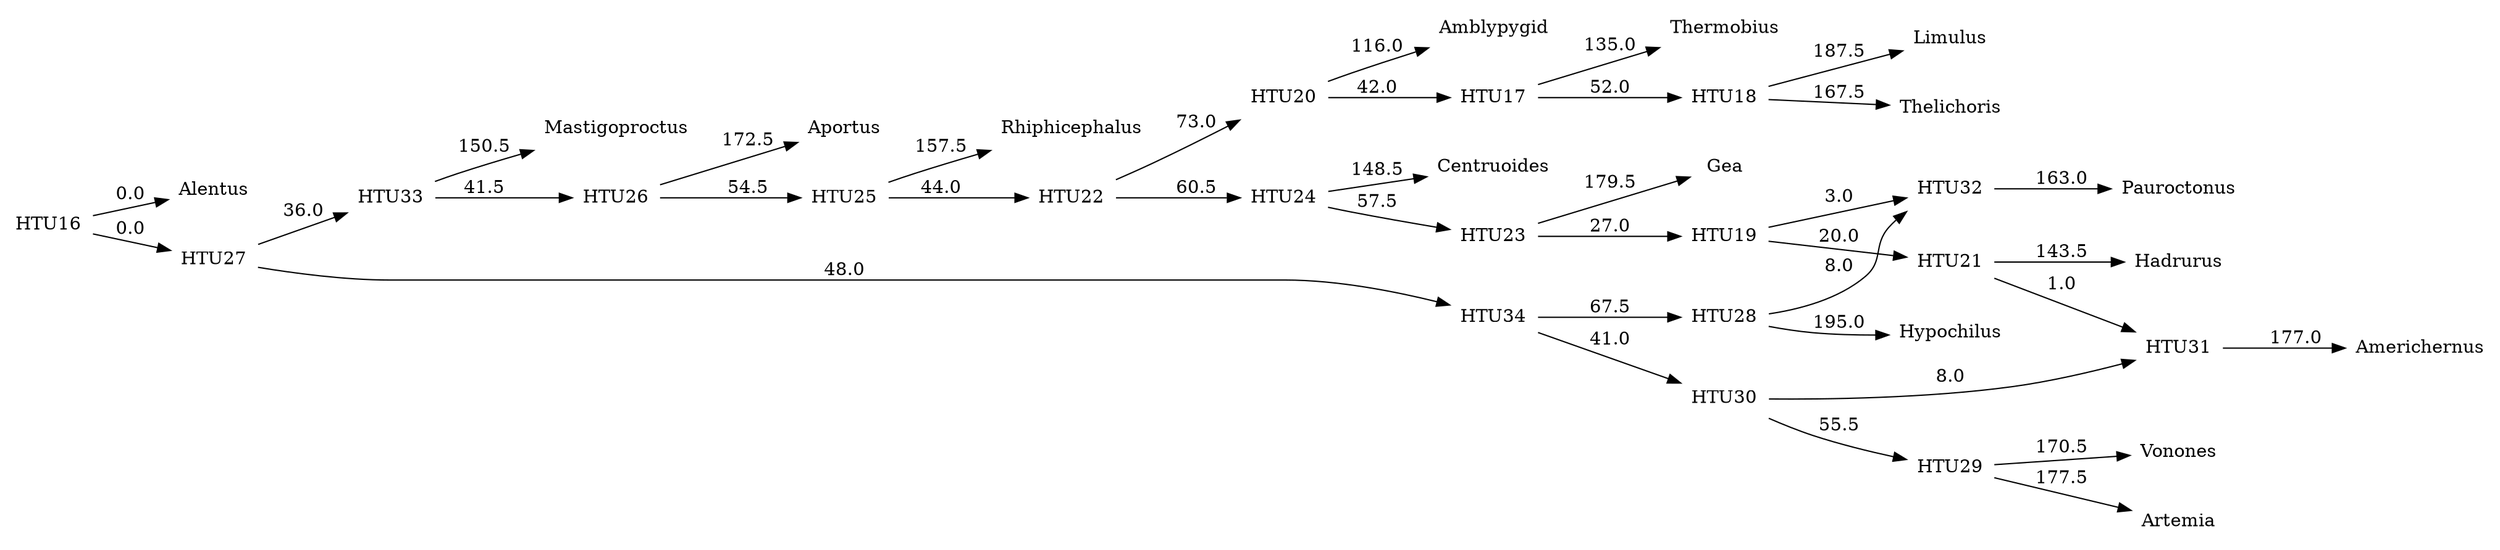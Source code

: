 digraph G {
	rankdir = LR;	node [ shape = none];

    0 [label=Alentus];
    1 [label=Amblypygid];
    2 [label=Americhernus];
    3 [label=Aportus];
    4 [label=Artemia];
    5 [label=Centruoides];
    6 [label=Gea];
    7 [label=Hadrurus];
    8 [label=Hypochilus];
    9 [label=Limulus];
    10 [label=Mastigoproctus];
    11 [label=Pauroctonus];
    12 [label=Rhiphicephalus];
    13 [label=Thelichoris];
    14 [label=Thermobius];
    15 [label=Vonones];
    16 [label=HTU16];
    17 [label=HTU17];
    18 [label=HTU18];
    19 [label=HTU19];
    20 [label=HTU20];
    21 [label=HTU21];
    22 [label=HTU22];
    23 [label=HTU23];
    24 [label=HTU24];
    25 [label=HTU25];
    26 [label=HTU26];
    27 [label=HTU27];
    28 [label=HTU28];
    29 [label=HTU29];
    30 [label=HTU30];
    31 [label=HTU31];
    32 [label=HTU32];
    33 [label=HTU33];
    34 [label=HTU34];
    16 -> 0 [label=0.0];
    16 -> 27 [label=0.0];
    17 -> 14 [label=135.0];
    17 -> 18 [label=52.0];
    18 -> 9 [label=187.5];
    18 -> 13 [label=167.5];
    19 -> 21 [label=20.0];
    19 -> 32 [label=3.0];
    20 -> 1 [label=116.0];
    20 -> 17 [label=42.0];
    21 -> 7 [label=143.5];
    21 -> 31 [label=1.0];
    22 -> 20 [label=73.0];
    22 -> 24 [label=60.5];
    23 -> 6 [label=179.5];
    23 -> 19 [label=27.0];
    24 -> 5 [label=148.5];
    24 -> 23 [label=57.5];
    25 -> 12 [label=157.5];
    25 -> 22 [label=44.0];
    26 -> 3 [label=172.5];
    26 -> 25 [label=54.5];
    27 -> 33 [label=36.0];
    27 -> 34 [label=48.0];
    28 -> 8 [label=195.0];
    28 -> 32 [label=8.0];
    29 -> 4 [label=177.5];
    29 -> 15 [label=170.5];
    30 -> 29 [label=55.5];
    30 -> 31 [label=8.0];
    31 -> 2 [label=177.0];
    32 -> 11 [label=163.0];
    33 -> 10 [label=150.5];
    33 -> 26 [label=41.5];
    34 -> 28 [label=67.5];
    34 -> 30 [label=41.0];
}
//2987.6666666666665
digraph G {
	rankdir = LR;	node [ shape = none];

    0 [label=Alentus];
    1 [label=Amblypygid];
    2 [label=Americhernus];
    3 [label=Aportus];
    4 [label=Artemia];
    5 [label=Centruoides];
    6 [label=Gea];
    7 [label=Hadrurus];
    8 [label=Hypochilus];
    9 [label=Limulus];
    10 [label=Mastigoproctus];
    11 [label=Pauroctonus];
    12 [label=Rhiphicephalus];
    13 [label=Thelichoris];
    14 [label=Thermobius];
    15 [label=Vonones];
    16 [label=HTU16];
    17 [label=HTU17];
    18 [label=HTU18];
    19 [label=HTU19];
    20 [label=HTU20];
    21 [label=HTU21];
    22 [label=HTU22];
    23 [label=HTU23];
    24 [label=HTU24];
    25 [label=HTU25];
    26 [label=HTU26];
    27 [label=HTU27];
    28 [label=HTU28];
    29 [label=HTU29];
    30 [label=HTU30];
    16 -> 0 [label=0.0];
    16 -> 26 [label=0.0];
    17 -> 14 [label=166.0];
    17 -> 18 [label=55.0];
    18 -> 9 [label=179.0];
    18 -> 13 [label=206.0];
    19 -> 1 [label=141.0];
    19 -> 17 [label=44.5];
    20 -> 2 [label=177.5];
    20 -> 7 [label=175.5];
    21 -> 19 [label=40.0];
    21 -> 23 [label=61.5];
    22 -> 6 [label=153.5];
    22 -> 20 [label=69.0];
    23 -> 5 [label=170.5];
    23 -> 22 [label=57.5];
    24 -> 12 [label=189.0];
    24 -> 21 [label=35.0];
    25 -> 3 [label=181.5];
    25 -> 24 [label=53.0];
    26 -> 29 [label=30.5];
    26 -> 30 [label=52.5];
    27 -> 8 [label=196.0];
    27 -> 11 [label=182.5];
    28 -> 4 [label=183.5];
    28 -> 15 [label=151.5];
    29 -> 10 [label=148.5];
    29 -> 25 [label=34.0];
    30 -> 27 [label=72.5];
    30 -> 28 [label=62.5];
}
//2975.0
digraph G {
	rankdir = LR;	node [ shape = none];

    0 [label=Alentus];
    1 [label=Amblypygid];
    2 [label=Americhernus];
    3 [label=Aportus];
    4 [label=Artemia];
    5 [label=Centruoides];
    6 [label=Gea];
    7 [label=Hadrurus];
    8 [label=Hypochilus];
    9 [label=Limulus];
    10 [label=Mastigoproctus];
    11 [label=Pauroctonus];
    12 [label=Rhiphicephalus];
    13 [label=Thelichoris];
    14 [label=Thermobius];
    15 [label=Vonones];
    16 [label=HTU16];
    17 [label=HTU17];
    18 [label=HTU18];
    19 [label=HTU19];
    20 [label=HTU20];
    21 [label=HTU21];
    22 [label=HTU22];
    23 [label=HTU23];
    24 [label=HTU24];
    25 [label=HTU25];
    26 [label=HTU26];
    27 [label=HTU27];
    28 [label=HTU28];
    29 [label=HTU29];
    30 [label=HTU30];
    16 -> 0 [label=0.0];
    16 -> 26 [label=0.0];
    17 -> 14 [label=166.0];
    17 -> 18 [label=55.0];
    18 -> 9 [label=179.0];
    18 -> 13 [label=206.0];
    19 -> 1 [label=141.0];
    19 -> 17 [label=44.5];
    20 -> 2 [label=177.5];
    20 -> 7 [label=175.5];
    21 -> 19 [label=40.0];
    21 -> 23 [label=61.5];
    22 -> 6 [label=153.5];
    22 -> 20 [label=69.0];
    23 -> 5 [label=170.5];
    23 -> 22 [label=57.5];
    24 -> 12 [label=189.0];
    24 -> 21 [label=35.0];
    25 -> 3 [label=181.5];
    25 -> 24 [label=53.0];
    26 -> 29 [label=30.5];
    26 -> 30 [label=52.5];
    27 -> 8 [label=196.0];
    27 -> 11 [label=182.5];
    28 -> 4 [label=183.5];
    28 -> 15 [label=151.5];
    29 -> 10 [label=148.5];
    29 -> 25 [label=34.0];
    30 -> 27 [label=72.5];
    30 -> 28 [label=62.5];
}
//2975.0
digraph G {
	rankdir = LR;	node [ shape = none];

    0 [label=Alentus];
    1 [label=Amblypygid];
    2 [label=Americhernus];
    3 [label=Aportus];
    4 [label=Artemia];
    5 [label=Centruoides];
    6 [label=Gea];
    7 [label=Hadrurus];
    8 [label=Hypochilus];
    9 [label=Limulus];
    10 [label=Mastigoproctus];
    11 [label=Pauroctonus];
    12 [label=Rhiphicephalus];
    13 [label=Thelichoris];
    14 [label=Thermobius];
    15 [label=Vonones];
    16 [label=HTU16];
    17 [label=HTU17];
    18 [label=HTU18];
    19 [label=HTU19];
    20 [label=HTU20];
    21 [label=HTU21];
    22 [label=HTU22];
    23 [label=HTU23];
    24 [label=HTU24];
    25 [label=HTU25];
    26 [label=HTU26];
    27 [label=HTU27];
    28 [label=HTU28];
    29 [label=HTU29];
    30 [label=HTU30];
    16 -> 0 [label=0.0];
    16 -> 26 [label=0.0];
    17 -> 14 [label=166.0];
    17 -> 18 [label=55.0];
    18 -> 9 [label=179.0];
    18 -> 13 [label=206.0];
    19 -> 1 [label=141.0];
    19 -> 17 [label=44.5];
    20 -> 2 [label=177.5];
    20 -> 7 [label=175.5];
    21 -> 19 [label=40.0];
    21 -> 23 [label=61.5];
    22 -> 6 [label=153.5];
    22 -> 20 [label=69.0];
    23 -> 5 [label=170.5];
    23 -> 22 [label=57.5];
    24 -> 12 [label=189.0];
    24 -> 21 [label=35.0];
    25 -> 3 [label=181.5];
    25 -> 24 [label=53.0];
    26 -> 29 [label=30.5];
    26 -> 30 [label=52.5];
    27 -> 8 [label=196.0];
    27 -> 11 [label=182.5];
    28 -> 4 [label=183.5];
    28 -> 15 [label=151.5];
    29 -> 10 [label=148.5];
    29 -> 25 [label=34.0];
    30 -> 27 [label=72.5];
    30 -> 28 [label=62.5];
}
//2975.0
digraph G {
	rankdir = LR;	node [ shape = none];

    0 [label=Alentus];
    1 [label=Amblypygid];
    2 [label=Americhernus];
    3 [label=Aportus];
    4 [label=Artemia];
    5 [label=Centruoides];
    6 [label=Gea];
    7 [label=Hadrurus];
    8 [label=Hypochilus];
    9 [label=Limulus];
    10 [label=Mastigoproctus];
    11 [label=Pauroctonus];
    12 [label=Rhiphicephalus];
    13 [label=Thelichoris];
    14 [label=Thermobius];
    15 [label=Vonones];
    16 [label=HTU16];
    17 [label=HTU17];
    18 [label=HTU18];
    19 [label=HTU19];
    20 [label=HTU20];
    21 [label=HTU21];
    22 [label=HTU22];
    23 [label=HTU23];
    24 [label=HTU24];
    25 [label=HTU25];
    26 [label=HTU26];
    27 [label=HTU27];
    28 [label=HTU28];
    29 [label=HTU29];
    30 [label=HTU30];
    16 -> 0 [label=15.5];
    16 -> 25 [label=15.5];
    17 -> 14 [label=143.0];
    17 -> 18 [label=54.0];
    18 -> 9 [label=184.5];
    18 -> 13 [label=163.5];
    19 -> 1 [label=109.5];
    19 -> 17 [label=42.0];
    20 -> 19 [label=68.0];
    20 -> 22 [label=61.5];
    21 -> 6 [label=188.0];
    21 -> 7 [label=143.0];
    22 -> 5 [label=140.5];
    22 -> 21 [label=68.5];
    23 -> 12 [label=157.0];
    23 -> 20 [label=43.5];
    24 -> 3 [label=178.5];
    24 -> 23 [label=51.5];
    25 -> 29 [label=44.0];
    25 -> 30 [label=49.5];
    26 -> 8 [label=217.0];
    26 -> 11 [label=181.0];
    27 -> 4 [label=178.0];
    27 -> 15 [label=181.0];
    28 -> 2 [label=182.5];
    28 -> 27 [label=52.5];
    29 -> 10 [label=140.0];
    29 -> 24 [label=48.0];
    30 -> 26 [label=51.0];
    30 -> 28 [label=54.0];
}
//2965.0
digraph G {
	rankdir = LR;	node [ shape = none];

    0 [label=Alentus];
    1 [label=Amblypygid];
    2 [label=Americhernus];
    3 [label=Aportus];
    4 [label=Artemia];
    5 [label=Centruoides];
    6 [label=Gea];
    7 [label=Hadrurus];
    8 [label=Hypochilus];
    9 [label=Limulus];
    10 [label=Mastigoproctus];
    11 [label=Pauroctonus];
    12 [label=Rhiphicephalus];
    13 [label=Thelichoris];
    14 [label=Thermobius];
    15 [label=Vonones];
    16 [label=HTU16];
    17 [label=HTU17];
    18 [label=HTU18];
    19 [label=HTU19];
    20 [label=HTU20];
    21 [label=HTU21];
    22 [label=HTU22];
    23 [label=HTU23];
    24 [label=HTU24];
    25 [label=HTU25];
    26 [label=HTU26];
    27 [label=HTU27];
    28 [label=HTU28];
    29 [label=HTU29];
    30 [label=HTU30];
    16 -> 0 [label=15.5];
    16 -> 25 [label=15.5];
    17 -> 14 [label=143.0];
    17 -> 18 [label=54.0];
    18 -> 9 [label=184.5];
    18 -> 13 [label=163.5];
    19 -> 1 [label=109.5];
    19 -> 17 [label=42.0];
    20 -> 19 [label=68.0];
    20 -> 22 [label=61.5];
    21 -> 6 [label=188.0];
    21 -> 7 [label=143.0];
    22 -> 5 [label=140.5];
    22 -> 21 [label=68.5];
    23 -> 12 [label=157.0];
    23 -> 20 [label=43.5];
    24 -> 3 [label=178.5];
    24 -> 23 [label=51.5];
    25 -> 29 [label=44.0];
    25 -> 30 [label=49.5];
    26 -> 8 [label=217.0];
    26 -> 11 [label=181.0];
    27 -> 4 [label=178.0];
    27 -> 15 [label=181.0];
    28 -> 2 [label=182.5];
    28 -> 27 [label=52.5];
    29 -> 10 [label=140.0];
    29 -> 24 [label=48.0];
    30 -> 26 [label=51.0];
    30 -> 28 [label=54.0];
}
//2965.0
digraph G {
	rankdir = LR;	node [ shape = none];

    0 [label=Alentus];
    1 [label=Amblypygid];
    2 [label=Americhernus];
    3 [label=Aportus];
    4 [label=Artemia];
    5 [label=Centruoides];
    6 [label=Gea];
    7 [label=Hadrurus];
    8 [label=Hypochilus];
    9 [label=Limulus];
    10 [label=Mastigoproctus];
    11 [label=Pauroctonus];
    12 [label=Rhiphicephalus];
    13 [label=Thelichoris];
    14 [label=Thermobius];
    15 [label=Vonones];
    16 [label=HTU16];
    17 [label=HTU17];
    18 [label=HTU18];
    19 [label=HTU19];
    20 [label=HTU20];
    21 [label=HTU21];
    22 [label=HTU22];
    23 [label=HTU23];
    24 [label=HTU24];
    25 [label=HTU25];
    26 [label=HTU26];
    27 [label=HTU27];
    28 [label=HTU28];
    29 [label=HTU29];
    30 [label=HTU30];
    16 -> 0 [label=15.5];
    16 -> 25 [label=15.5];
    17 -> 14 [label=143.0];
    17 -> 18 [label=54.0];
    18 -> 9 [label=184.5];
    18 -> 13 [label=163.5];
    19 -> 1 [label=109.5];
    19 -> 17 [label=42.0];
    20 -> 19 [label=68.0];
    20 -> 22 [label=61.5];
    21 -> 6 [label=188.0];
    21 -> 7 [label=143.0];
    22 -> 5 [label=140.5];
    22 -> 21 [label=68.5];
    23 -> 12 [label=157.0];
    23 -> 20 [label=43.5];
    24 -> 3 [label=178.5];
    24 -> 23 [label=51.5];
    25 -> 29 [label=44.0];
    25 -> 30 [label=49.5];
    26 -> 8 [label=217.0];
    26 -> 11 [label=181.0];
    27 -> 4 [label=178.0];
    27 -> 15 [label=181.0];
    28 -> 2 [label=182.5];
    28 -> 27 [label=52.5];
    29 -> 10 [label=140.0];
    29 -> 24 [label=48.0];
    30 -> 26 [label=51.0];
    30 -> 28 [label=54.0];
}
//2965.0
digraph G {
	rankdir = LR;	node [ shape = none];

    0 [label=Alentus];
    1 [label=Amblypygid];
    2 [label=Americhernus];
    3 [label=Aportus];
    4 [label=Artemia];
    5 [label=Centruoides];
    6 [label=Gea];
    7 [label=Hadrurus];
    8 [label=Hypochilus];
    9 [label=Limulus];
    10 [label=Mastigoproctus];
    11 [label=Pauroctonus];
    12 [label=Rhiphicephalus];
    13 [label=Thelichoris];
    14 [label=Thermobius];
    15 [label=Vonones];
    16 [label=HTU16];
    17 [label=HTU17];
    18 [label=HTU18];
    19 [label=HTU19];
    20 [label=HTU20];
    21 [label=HTU21];
    22 [label=HTU22];
    23 [label=HTU23];
    24 [label=HTU24];
    25 [label=HTU25];
    26 [label=HTU26];
    27 [label=HTU27];
    28 [label=HTU28];
    29 [label=HTU29];
    30 [label=HTU30];
    16 -> 0 [label=0.0];
    16 -> 26 [label=0.0];
    17 -> 14 [label=154.0];
    17 -> 18 [label=65.5];
    18 -> 9 [label=172.5];
    18 -> 13 [label=209.0];
    19 -> 7 [label=144.0];
    19 -> 11 [label=177.5];
    20 -> 1 [label=135.0];
    20 -> 17 [label=43.5];
    21 -> 20 [label=48.5];
    21 -> 23 [label=58.5];
    22 -> 6 [label=160.0];
    22 -> 19 [label=43.5];
    23 -> 5 [label=159.0];
    23 -> 22 [label=58.0];
    24 -> 12 [label=164.0];
    24 -> 21 [label=44.0];
    25 -> 3 [label=158.5];
    25 -> 24 [label=58.0];
    26 -> 29 [label=34.5];
    26 -> 30 [label=59.5];
    27 -> 4 [label=176.5];
    27 -> 15 [label=180.5];
    28 -> 2 [label=166.0];
    28 -> 27 [label=58.5];
    29 -> 10 [label=159.5];
    29 -> 25 [label=35.0];
    30 -> 8 [label=216.5];
    30 -> 28 [label=49.5];
}
//2961.0
digraph G {
	rankdir = LR;	node [ shape = none];

    0 [label=Alentus];
    1 [label=Amblypygid];
    2 [label=Americhernus];
    3 [label=Aportus];
    4 [label=Artemia];
    5 [label=Centruoides];
    6 [label=Gea];
    7 [label=Hadrurus];
    8 [label=Hypochilus];
    9 [label=Limulus];
    10 [label=Mastigoproctus];
    11 [label=Pauroctonus];
    12 [label=Rhiphicephalus];
    13 [label=Thelichoris];
    14 [label=Thermobius];
    15 [label=Vonones];
    16 [label=HTU16];
    17 [label=HTU17];
    18 [label=HTU18];
    19 [label=HTU19];
    20 [label=HTU20];
    21 [label=HTU21];
    22 [label=HTU22];
    23 [label=HTU23];
    24 [label=HTU24];
    25 [label=HTU25];
    26 [label=HTU26];
    27 [label=HTU27];
    28 [label=HTU28];
    29 [label=HTU29];
    30 [label=HTU30];
    16 -> 0 [label=0.0];
    16 -> 26 [label=0.0];
    17 -> 14 [label=154.0];
    17 -> 18 [label=65.5];
    18 -> 9 [label=172.5];
    18 -> 13 [label=209.0];
    19 -> 7 [label=144.0];
    19 -> 11 [label=177.5];
    20 -> 1 [label=135.0];
    20 -> 17 [label=43.5];
    21 -> 20 [label=48.5];
    21 -> 23 [label=58.5];
    22 -> 6 [label=160.0];
    22 -> 19 [label=43.5];
    23 -> 5 [label=159.0];
    23 -> 22 [label=58.0];
    24 -> 12 [label=164.0];
    24 -> 21 [label=44.0];
    25 -> 3 [label=158.5];
    25 -> 24 [label=58.0];
    26 -> 29 [label=34.5];
    26 -> 30 [label=59.5];
    27 -> 4 [label=176.5];
    27 -> 15 [label=180.5];
    28 -> 2 [label=166.0];
    28 -> 27 [label=58.5];
    29 -> 10 [label=159.5];
    29 -> 25 [label=35.0];
    30 -> 8 [label=216.5];
    30 -> 28 [label=49.5];
}
//2961.0
digraph G {
	rankdir = LR;	node [ shape = none];

    0 [label=Alentus];
    1 [label=Amblypygid];
    2 [label=Americhernus];
    3 [label=Aportus];
    4 [label=Artemia];
    5 [label=Centruoides];
    6 [label=Gea];
    7 [label=Hadrurus];
    8 [label=Hypochilus];
    9 [label=Limulus];
    10 [label=Mastigoproctus];
    11 [label=Pauroctonus];
    12 [label=Rhiphicephalus];
    13 [label=Thelichoris];
    14 [label=Thermobius];
    15 [label=Vonones];
    16 [label=HTU16];
    17 [label=HTU17];
    18 [label=HTU18];
    19 [label=HTU19];
    20 [label=HTU20];
    21 [label=HTU21];
    22 [label=HTU22];
    23 [label=HTU23];
    24 [label=HTU24];
    25 [label=HTU25];
    26 [label=HTU26];
    27 [label=HTU27];
    28 [label=HTU28];
    29 [label=HTU29];
    30 [label=HTU30];
    16 -> 0 [label=0.0];
    16 -> 27 [label=0.0];
    17 -> 14 [label=177.5];
    17 -> 18 [label=55.0];
    18 -> 9 [label=183.5];
    18 -> 13 [label=209.5];
    19 -> 11 [label=163.0];
    19 -> 21 [label=49.0];
    20 -> 1 [label=156.0];
    20 -> 17 [label=35.5];
    21 -> 2 [label=183.0];
    21 -> 7 [label=201.5];
    22 -> 20 [label=43.5];
    22 -> 24 [label=47.0];
    23 -> 6 [label=186.0];
    23 -> 19 [label=42.0];
    24 -> 5 [label=188.0];
    24 -> 23 [label=55.5];
    25 -> 12 [label=194.0];
    25 -> 22 [label=47.5];
    26 -> 3 [label=189.0];
    26 -> 25 [label=36.5];
    27 -> 29 [label=30.0];
    27 -> 30 [label=77.5];
    28 -> 4 [label=162.0];
    28 -> 15 [label=142.5];
    29 -> 10 [label=158.0];
    29 -> 26 [label=45.5];
    30 -> 8 [label=182.0];
    30 -> 28 [label=79.0];
}
//2961.0
digraph G {
	rankdir = LR;	node [ shape = none];

    0 [label=Alentus];
    1 [label=Amblypygid];
    2 [label=Americhernus];
    3 [label=Aportus];
    4 [label=Artemia];
    5 [label=Centruoides];
    6 [label=Gea];
    7 [label=Hadrurus];
    8 [label=Hypochilus];
    9 [label=Limulus];
    10 [label=Mastigoproctus];
    11 [label=Pauroctonus];
    12 [label=Rhiphicephalus];
    13 [label=Thelichoris];
    14 [label=Thermobius];
    15 [label=Vonones];
    16 [label=HTU16];
    17 [label=HTU17];
    18 [label=HTU18];
    19 [label=HTU19];
    20 [label=HTU20];
    21 [label=HTU21];
    22 [label=HTU22];
    23 [label=HTU23];
    24 [label=HTU24];
    25 [label=HTU25];
    26 [label=HTU26];
    27 [label=HTU27];
    28 [label=HTU28];
    29 [label=HTU29];
    30 [label=HTU30];
    16 -> 0 [label=0.0];
    16 -> 27 [label=0.0];
    17 -> 14 [label=177.5];
    17 -> 18 [label=55.0];
    18 -> 9 [label=183.5];
    18 -> 13 [label=209.5];
    19 -> 11 [label=163.0];
    19 -> 21 [label=49.0];
    20 -> 1 [label=156.0];
    20 -> 17 [label=35.5];
    21 -> 2 [label=183.0];
    21 -> 7 [label=201.5];
    22 -> 20 [label=43.5];
    22 -> 24 [label=47.0];
    23 -> 6 [label=186.0];
    23 -> 19 [label=42.0];
    24 -> 5 [label=188.0];
    24 -> 23 [label=55.5];
    25 -> 12 [label=194.0];
    25 -> 22 [label=47.5];
    26 -> 3 [label=189.0];
    26 -> 25 [label=36.5];
    27 -> 29 [label=30.0];
    27 -> 30 [label=77.5];
    28 -> 4 [label=162.0];
    28 -> 15 [label=142.5];
    29 -> 10 [label=158.0];
    29 -> 26 [label=45.5];
    30 -> 8 [label=182.0];
    30 -> 28 [label=79.0];
}
//2961.0
